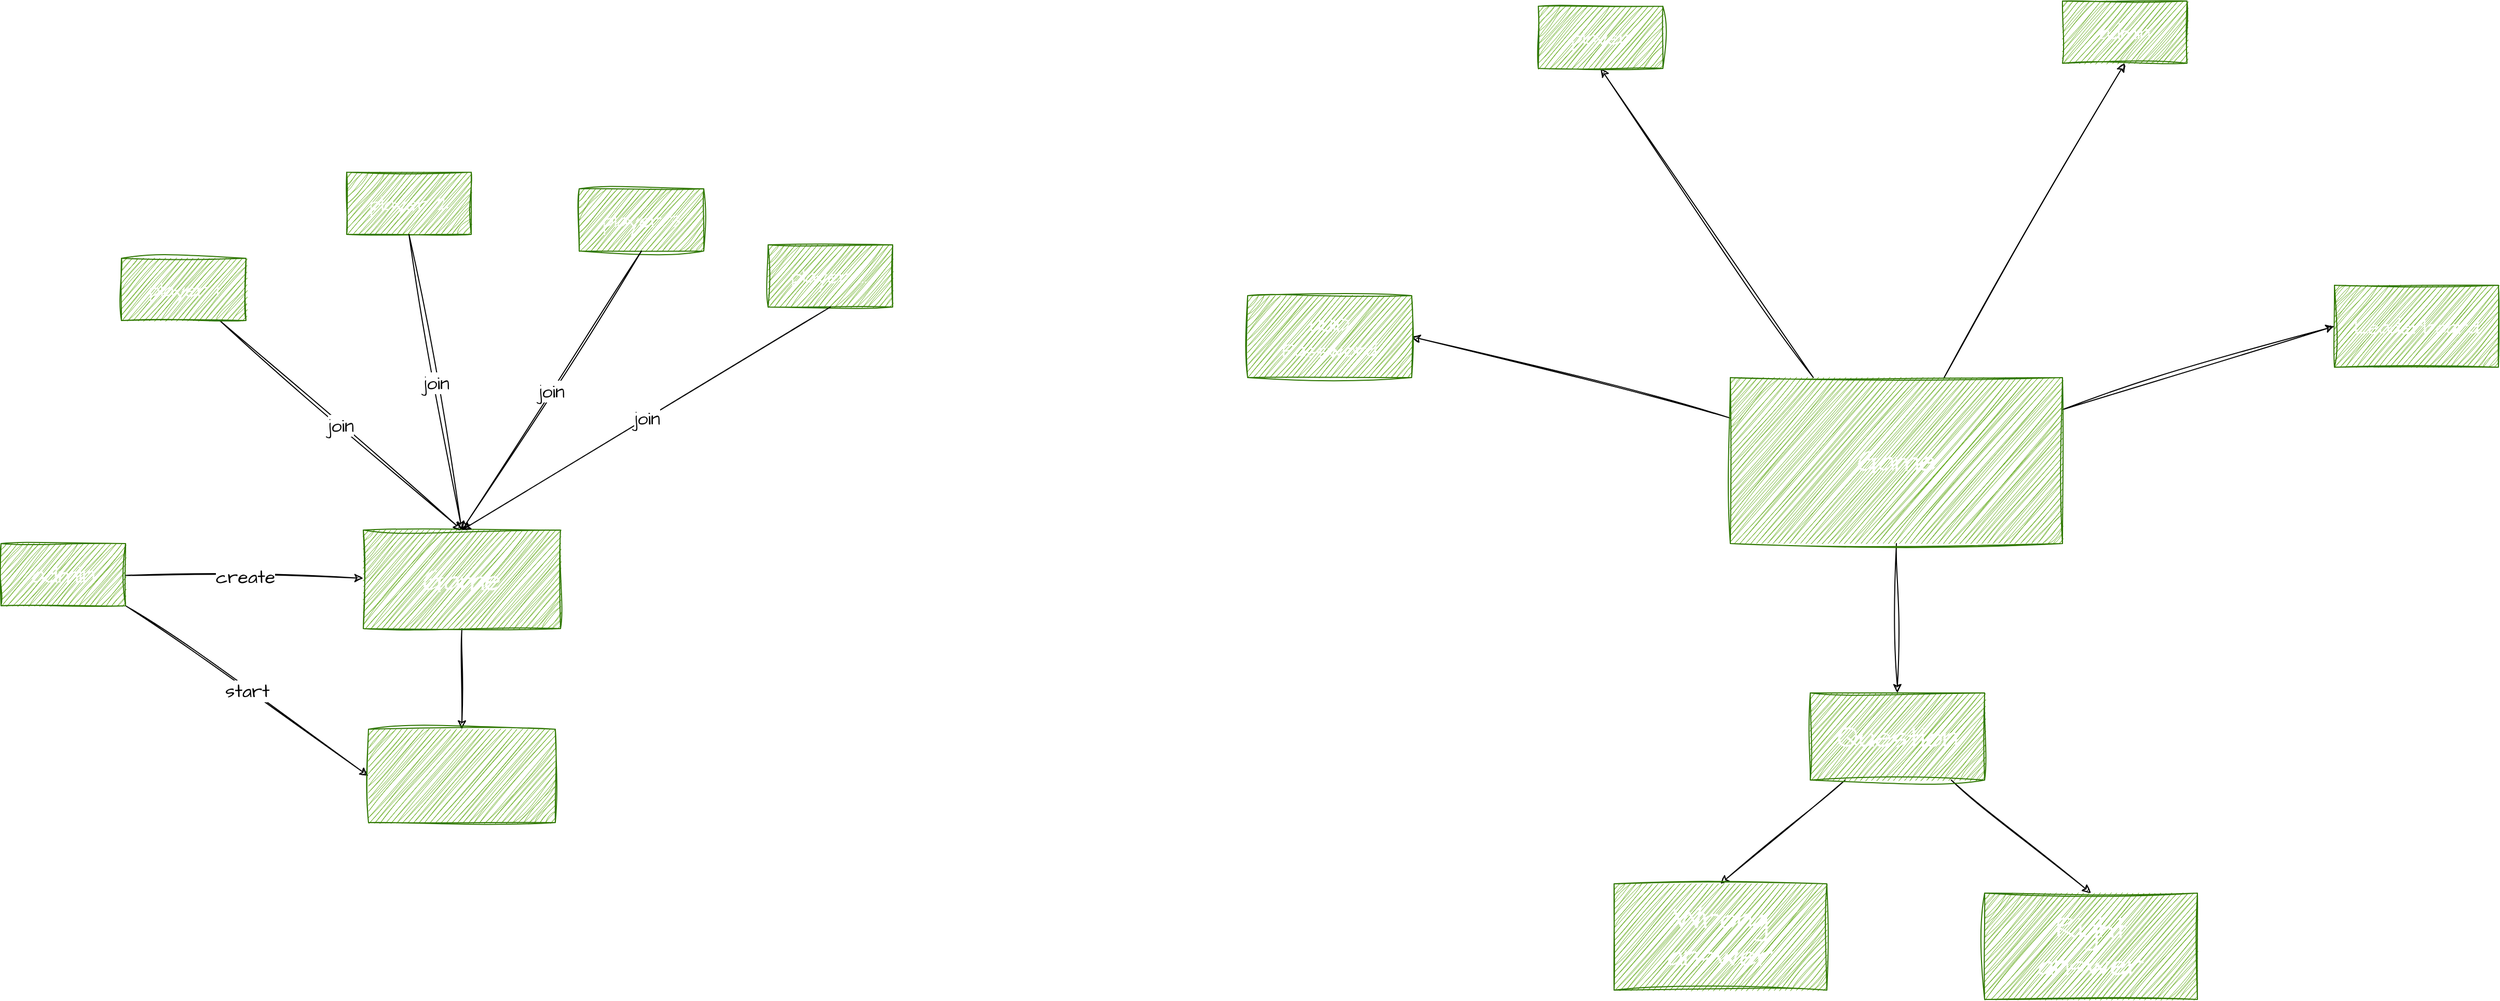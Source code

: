 <mxfile>
    <diagram id="WV9-DlMClOU_scSn3GBf" name="Page-1">
        <mxGraphModel dx="782" dy="1227" grid="0" gridSize="10" guides="1" tooltips="1" connect="1" arrows="1" fold="1" page="0" pageScale="1" pageWidth="850" pageHeight="1100" math="0" shadow="0">
            <root>
                <mxCell id="0"/>
                <mxCell id="1" parent="0"/>
                <mxCell id="11" value="join" style="edgeStyle=none;sketch=1;hachureGap=4;jiggle=2;curveFitting=1;html=1;entryX=0.5;entryY=0;entryDx=0;entryDy=0;fontFamily=Architects Daughter;fontSource=https%3A%2F%2Ffonts.googleapis.com%2Fcss%3Ffamily%3DArchitects%2BDaughter;fontSize=18;" parent="1" source="2" target="6" edge="1">
                    <mxGeometry relative="1" as="geometry"/>
                </mxCell>
                <mxCell id="2" value="player 1" style="rounded=0;whiteSpace=wrap;html=1;sketch=1;hachureGap=4;jiggle=2;curveFitting=1;fontFamily=Architects Daughter;fontSource=https%3A%2F%2Ffonts.googleapis.com%2Fcss%3Ffamily%3DArchitects%2BDaughter;fontSize=20;fillColor=#60a917;fontColor=#ffffff;strokeColor=#2D7600;" parent="1" vertex="1">
                    <mxGeometry x="169" y="75" width="120" height="60" as="geometry"/>
                </mxCell>
                <mxCell id="7" value="create" style="edgeStyle=none;sketch=1;hachureGap=4;jiggle=2;curveFitting=1;html=1;fontFamily=Architects Daughter;fontSource=https%3A%2F%2Ffonts.googleapis.com%2Fcss%3Ffamily%3DArchitects%2BDaughter;fontSize=18;" parent="1" source="5" target="6" edge="1">
                    <mxGeometry x="0.004" relative="1" as="geometry">
                        <mxPoint as="offset"/>
                    </mxGeometry>
                </mxCell>
                <mxCell id="20" value="start" style="edgeStyle=none;sketch=1;hachureGap=4;jiggle=2;curveFitting=1;html=1;exitX=1;exitY=1;exitDx=0;exitDy=0;entryX=0;entryY=0.5;entryDx=0;entryDy=0;fontFamily=Architects Daughter;fontSource=https%3A%2F%2Ffonts.googleapis.com%2Fcss%3Ffamily%3DArchitects%2BDaughter;fontSize=18;" parent="1" source="5" target="18" edge="1">
                    <mxGeometry relative="1" as="geometry"/>
                </mxCell>
                <mxCell id="5" value="admin" style="rounded=0;whiteSpace=wrap;html=1;sketch=1;hachureGap=4;jiggle=2;curveFitting=1;fontFamily=Architects Daughter;fontSource=https%3A%2F%2Ffonts.googleapis.com%2Fcss%3Ffamily%3DArchitects%2BDaughter;fontSize=25;fillColor=#60a917;fontColor=#ffffff;strokeColor=#2D7600;" parent="1" vertex="1">
                    <mxGeometry x="53" y="350" width="120" height="60" as="geometry"/>
                </mxCell>
                <mxCell id="19" value="" style="edgeStyle=none;sketch=1;hachureGap=4;jiggle=2;curveFitting=1;html=1;fontFamily=Architects Daughter;fontSource=https%3A%2F%2Ffonts.googleapis.com%2Fcss%3Ffamily%3DArchitects%2BDaughter;fontSize=18;" parent="1" source="6" target="18" edge="1">
                    <mxGeometry relative="1" as="geometry"/>
                </mxCell>
                <mxCell id="6" value="Game" style="rounded=0;whiteSpace=wrap;html=1;sketch=1;hachureGap=4;jiggle=2;curveFitting=1;fontFamily=Architects Daughter;fontSource=https%3A%2F%2Ffonts.googleapis.com%2Fcss%3Ffamily%3DArchitects%2BDaughter;fontSize=30;fillColor=#60a917;fontColor=#ffffff;strokeColor=#2D7600;" parent="1" vertex="1">
                    <mxGeometry x="402" y="337" width="190" height="95" as="geometry"/>
                </mxCell>
                <mxCell id="8" value="player 2" style="rounded=0;whiteSpace=wrap;html=1;sketch=1;hachureGap=4;jiggle=2;curveFitting=1;fontFamily=Architects Daughter;fontSource=https%3A%2F%2Ffonts.googleapis.com%2Fcss%3Ffamily%3DArchitects%2BDaughter;fontSize=20;fillColor=#60a917;fontColor=#ffffff;strokeColor=#2D7600;" parent="1" vertex="1">
                    <mxGeometry x="386" y="-8" width="120" height="60" as="geometry"/>
                </mxCell>
                <mxCell id="9" value="player 3" style="rounded=0;whiteSpace=wrap;html=1;sketch=1;hachureGap=4;jiggle=2;curveFitting=1;fontFamily=Architects Daughter;fontSource=https%3A%2F%2Ffonts.googleapis.com%2Fcss%3Ffamily%3DArchitects%2BDaughter;fontSize=20;fillColor=#60a917;fontColor=#ffffff;strokeColor=#2D7600;" parent="1" vertex="1">
                    <mxGeometry x="610" y="8" width="120" height="60" as="geometry"/>
                </mxCell>
                <mxCell id="10" value="player ...." style="rounded=0;whiteSpace=wrap;html=1;sketch=1;hachureGap=4;jiggle=2;curveFitting=1;fontFamily=Architects Daughter;fontSource=https%3A%2F%2Ffonts.googleapis.com%2Fcss%3Ffamily%3DArchitects%2BDaughter;fontSize=20;fillColor=#60a917;fontColor=#ffffff;strokeColor=#2D7600;" parent="1" vertex="1">
                    <mxGeometry x="792" y="62" width="120" height="60" as="geometry"/>
                </mxCell>
                <mxCell id="15" value="join" style="edgeStyle=none;sketch=1;hachureGap=4;jiggle=2;curveFitting=1;html=1;entryX=0.5;entryY=0;entryDx=0;entryDy=0;fontFamily=Architects Daughter;fontSource=https%3A%2F%2Ffonts.googleapis.com%2Fcss%3Ffamily%3DArchitects%2BDaughter;fontSize=18;exitX=0.5;exitY=1;exitDx=0;exitDy=0;" parent="1" source="8" target="6" edge="1">
                    <mxGeometry relative="1" as="geometry">
                        <mxPoint x="280.038" y="168" as="sourcePoint"/>
                        <mxPoint x="507" y="347" as="targetPoint"/>
                    </mxGeometry>
                </mxCell>
                <mxCell id="16" value="join" style="edgeStyle=none;sketch=1;hachureGap=4;jiggle=2;curveFitting=1;html=1;entryX=0.5;entryY=0;entryDx=0;entryDy=0;fontFamily=Architects Daughter;fontSource=https%3A%2F%2Ffonts.googleapis.com%2Fcss%3Ffamily%3DArchitects%2BDaughter;fontSize=18;exitX=0.5;exitY=1;exitDx=0;exitDy=0;" parent="1" source="9" target="6" edge="1">
                    <mxGeometry relative="1" as="geometry">
                        <mxPoint x="436" y="118" as="sourcePoint"/>
                        <mxPoint x="507" y="347" as="targetPoint"/>
                    </mxGeometry>
                </mxCell>
                <mxCell id="17" value="join" style="edgeStyle=none;sketch=1;hachureGap=4;jiggle=2;curveFitting=1;html=1;entryX=0.5;entryY=0;entryDx=0;entryDy=0;fontFamily=Architects Daughter;fontSource=https%3A%2F%2Ffonts.googleapis.com%2Fcss%3Ffamily%3DArchitects%2BDaughter;fontSize=18;exitX=0.5;exitY=1;exitDx=0;exitDy=0;" parent="1" source="10" target="6" edge="1">
                    <mxGeometry relative="1" as="geometry">
                        <mxPoint x="645" y="139" as="sourcePoint"/>
                        <mxPoint x="507" y="347" as="targetPoint"/>
                    </mxGeometry>
                </mxCell>
                <mxCell id="18" value="" style="whiteSpace=wrap;html=1;fontSize=30;fontFamily=Architects Daughter;fillColor=#60a917;strokeColor=#2D7600;fontColor=#ffffff;rounded=0;sketch=1;hachureGap=4;jiggle=2;curveFitting=1;fontSource=https%3A%2F%2Ffonts.googleapis.com%2Fcss%3Ffamily%3DArchitects%2BDaughter;" parent="1" vertex="1">
                    <mxGeometry x="407" y="529" width="180" height="90" as="geometry"/>
                </mxCell>
                <mxCell id="37" style="edgeStyle=none;sketch=1;hachureGap=4;jiggle=2;curveFitting=1;html=1;exitX=0.5;exitY=1;exitDx=0;exitDy=0;entryX=0.5;entryY=0;entryDx=0;entryDy=0;fontFamily=Architects Daughter;fontSource=https%3A%2F%2Ffonts.googleapis.com%2Fcss%3Ffamily%3DArchitects%2BDaughter;fontSize=16;" parent="1" source="21" target="22" edge="1">
                    <mxGeometry relative="1" as="geometry"/>
                </mxCell>
                <mxCell id="39" style="edgeStyle=none;sketch=1;hachureGap=4;jiggle=2;curveFitting=1;html=1;exitX=0.25;exitY=0;exitDx=0;exitDy=0;entryX=0.5;entryY=1;entryDx=0;entryDy=0;fontFamily=Architects Daughter;fontSource=https%3A%2F%2Ffonts.googleapis.com%2Fcss%3Ffamily%3DArchitects%2BDaughter;fontSize=16;" parent="1" source="21" target="38" edge="1">
                    <mxGeometry relative="1" as="geometry"/>
                </mxCell>
                <mxCell id="41" style="edgeStyle=none;sketch=1;hachureGap=4;jiggle=2;curveFitting=1;html=1;entryX=0.5;entryY=1;entryDx=0;entryDy=0;fontFamily=Architects Daughter;fontSource=https%3A%2F%2Ffonts.googleapis.com%2Fcss%3Ffamily%3DArchitects%2BDaughter;fontSize=16;" parent="1" source="21" target="40" edge="1">
                    <mxGeometry relative="1" as="geometry"/>
                </mxCell>
                <mxCell id="43" style="edgeStyle=none;sketch=1;hachureGap=4;jiggle=2;curveFitting=1;html=1;entryX=0;entryY=0.5;entryDx=0;entryDy=0;fontFamily=Architects Daughter;fontSource=https%3A%2F%2Ffonts.googleapis.com%2Fcss%3Ffamily%3DArchitects%2BDaughter;fontSize=16;" parent="1" source="21" target="42" edge="1">
                    <mxGeometry relative="1" as="geometry"/>
                </mxCell>
                <mxCell id="45" style="edgeStyle=none;sketch=1;hachureGap=4;jiggle=2;curveFitting=1;html=1;entryX=1;entryY=0.5;entryDx=0;entryDy=0;fontFamily=Architects Daughter;fontSource=https%3A%2F%2Ffonts.googleapis.com%2Fcss%3Ffamily%3DArchitects%2BDaughter;fontSize=16;" parent="1" source="21" target="44" edge="1">
                    <mxGeometry relative="1" as="geometry"/>
                </mxCell>
                <mxCell id="21" value="Game" style="rounded=0;whiteSpace=wrap;html=1;sketch=1;hachureGap=4;jiggle=2;curveFitting=1;fontFamily=Architects Daughter;fontSource=https%3A%2F%2Ffonts.googleapis.com%2Fcss%3Ffamily%3DArchitects%2BDaughter;fontSize=30;fillColor=#60a917;fontColor=#ffffff;strokeColor=#2D7600;" parent="1" vertex="1">
                    <mxGeometry x="1719" y="190" width="320" height="160" as="geometry"/>
                </mxCell>
                <mxCell id="25" style="edgeStyle=none;sketch=1;hachureGap=4;jiggle=2;curveFitting=1;html=1;entryX=0.5;entryY=0;entryDx=0;entryDy=0;fontFamily=Architects Daughter;fontSource=https%3A%2F%2Ffonts.googleapis.com%2Fcss%3Ffamily%3DArchitects%2BDaughter;fontSize=16;" parent="1" source="22" target="23" edge="1">
                    <mxGeometry relative="1" as="geometry"/>
                </mxCell>
                <mxCell id="26" style="edgeStyle=none;sketch=1;hachureGap=4;jiggle=2;curveFitting=1;html=1;entryX=0.5;entryY=0;entryDx=0;entryDy=0;fontFamily=Architects Daughter;fontSource=https%3A%2F%2Ffonts.googleapis.com%2Fcss%3Ffamily%3DArchitects%2BDaughter;fontSize=16;" parent="1" source="22" target="24" edge="1">
                    <mxGeometry relative="1" as="geometry"/>
                </mxCell>
                <mxCell id="22" value="Question" style="rounded=0;whiteSpace=wrap;html=1;sketch=1;hachureGap=4;jiggle=2;curveFitting=1;fontFamily=Architects Daughter;fontSource=https%3A%2F%2Ffonts.googleapis.com%2Fcss%3Ffamily%3DArchitects%2BDaughter;fontSize=30;fillColor=#60a917;fontColor=#ffffff;strokeColor=#2D7600;" parent="1" vertex="1">
                    <mxGeometry x="1796" y="494" width="168" height="84" as="geometry"/>
                </mxCell>
                <mxCell id="23" value="Wrong&lt;br&gt;answer" style="rounded=0;whiteSpace=wrap;html=1;sketch=1;hachureGap=4;jiggle=2;curveFitting=1;fontFamily=Architects Daughter;fontSource=https%3A%2F%2Ffonts.googleapis.com%2Fcss%3Ffamily%3DArchitects%2BDaughter;fontSize=30;fillColor=#60a917;fontColor=#ffffff;strokeColor=#2D7600;" parent="1" vertex="1">
                    <mxGeometry x="1607" y="678" width="205" height="102.5" as="geometry"/>
                </mxCell>
                <mxCell id="24" value="Right&lt;br&gt;answer" style="rounded=0;whiteSpace=wrap;html=1;sketch=1;hachureGap=4;jiggle=2;curveFitting=1;fontFamily=Architects Daughter;fontSource=https%3A%2F%2Ffonts.googleapis.com%2Fcss%3Ffamily%3DArchitects%2BDaughter;fontSize=30;fillColor=#60a917;fontColor=#ffffff;strokeColor=#2D7600;" parent="1" vertex="1">
                    <mxGeometry x="1964" y="687" width="205" height="102.5" as="geometry"/>
                </mxCell>
                <mxCell id="38" value="player" style="rounded=0;whiteSpace=wrap;html=1;sketch=1;hachureGap=4;jiggle=2;curveFitting=1;fontFamily=Architects Daughter;fontSource=https%3A%2F%2Ffonts.googleapis.com%2Fcss%3Ffamily%3DArchitects%2BDaughter;fontSize=20;fillColor=#60a917;fontColor=#ffffff;strokeColor=#2D7600;" parent="1" vertex="1">
                    <mxGeometry x="1534" y="-168" width="120" height="60" as="geometry"/>
                </mxCell>
                <mxCell id="40" value="admin" style="rounded=0;whiteSpace=wrap;html=1;sketch=1;hachureGap=4;jiggle=2;curveFitting=1;fontFamily=Architects Daughter;fontSource=https%3A%2F%2Ffonts.googleapis.com%2Fcss%3Ffamily%3DArchitects%2BDaughter;fontSize=20;fillColor=#60a917;fontColor=#ffffff;strokeColor=#2D7600;" parent="1" vertex="1">
                    <mxGeometry x="2039" y="-173" width="120" height="60" as="geometry"/>
                </mxCell>
                <mxCell id="42" value="Leaderboard" style="rounded=0;whiteSpace=wrap;html=1;sketch=1;hachureGap=4;jiggle=2;curveFitting=1;fontFamily=Architects Daughter;fontSource=https%3A%2F%2Ffonts.googleapis.com%2Fcss%3Ffamily%3DArchitects%2BDaughter;fontSize=20;fillColor=#60a917;fontColor=#ffffff;strokeColor=#2D7600;" parent="1" vertex="1">
                    <mxGeometry x="2301" y="101" width="158" height="79" as="geometry"/>
                </mxCell>
                <mxCell id="44" value="UUID&lt;br&gt;Password" style="rounded=0;whiteSpace=wrap;html=1;sketch=1;hachureGap=4;jiggle=2;curveFitting=1;fontFamily=Architects Daughter;fontSource=https%3A%2F%2Ffonts.googleapis.com%2Fcss%3Ffamily%3DArchitects%2BDaughter;fontSize=20;fillColor=#60a917;fontColor=#ffffff;strokeColor=#2D7600;" parent="1" vertex="1">
                    <mxGeometry x="1254" y="111" width="158" height="79" as="geometry"/>
                </mxCell>
            </root>
        </mxGraphModel>
    </diagram>
    <diagram name="admin create game" id="HxEksEVpJiix0yg__rPa">
        <mxGraphModel dx="1480" dy="-629" grid="0" gridSize="10" guides="1" tooltips="1" connect="1" arrows="1" fold="1" page="0" pageScale="1" pageWidth="850" pageHeight="1100" math="0" shadow="0">
            <root>
                <mxCell id="bjjKSNDBvwkbpFn_qRRW-0"/>
                <mxCell id="bjjKSNDBvwkbpFn_qRRW-1" parent="bjjKSNDBvwkbpFn_qRRW-0"/>
                <mxCell id="_TYJEXbSiRhf03ezl0Nr-1" style="edgeStyle=none;hachureGap=4;html=1;entryX=0;entryY=0.25;entryDx=0;entryDy=0;fontFamily=Architects Daughter;fontSource=https%3A%2F%2Ffonts.googleapis.com%2Fcss%3Ffamily%3DArchitects%2BDaughter;fontSize=16;exitX=1;exitY=0.25;exitDx=0;exitDy=0;" edge="1" parent="bjjKSNDBvwkbpFn_qRRW-1" source="bjjKSNDBvwkbpFn_qRRW-28" target="_TYJEXbSiRhf03ezl0Nr-0">
                    <mxGeometry relative="1" as="geometry">
                        <mxPoint x="786" y="1707" as="sourcePoint"/>
                    </mxGeometry>
                </mxCell>
                <mxCell id="bjjKSNDBvwkbpFn_qRRW-28" value="Admin" style="rounded=0;whiteSpace=wrap;html=1;sketch=1;hachureGap=4;jiggle=2;curveFitting=1;fontFamily=Architects Daughter;fontSource=https%3A%2F%2Ffonts.googleapis.com%2Fcss%3Ffamily%3DArchitects%2BDaughter;fontSize=20;fillColor=#60a917;fontColor=#ffffff;strokeColor=#2D7600;" vertex="1" parent="bjjKSNDBvwkbpFn_qRRW-1">
                    <mxGeometry x="638" y="1660" width="120" height="180" as="geometry"/>
                </mxCell>
                <mxCell id="_TYJEXbSiRhf03ezl0Nr-3" value="create" style="edgeStyle=none;sketch=0;hachureGap=4;jiggle=2;curveFitting=1;html=1;fontFamily=Architects Daughter;fontSource=https%3A%2F%2Ffonts.googleapis.com%2Fcss%3Ffamily%3DArchitects%2BDaughter;fontSize=16;exitX=1;exitY=0.5;exitDx=0;exitDy=0;entryX=0;entryY=0.5;entryDx=0;entryDy=0;" edge="1" parent="bjjKSNDBvwkbpFn_qRRW-1" source="_TYJEXbSiRhf03ezl0Nr-0" target="_TYJEXbSiRhf03ezl0Nr-2">
                    <mxGeometry relative="1" as="geometry"/>
                </mxCell>
                <mxCell id="_TYJEXbSiRhf03ezl0Nr-5" value="game uuid" style="edgeStyle=none;sketch=0;hachureGap=4;jiggle=2;curveFitting=1;html=1;entryX=1;entryY=0.75;entryDx=0;entryDy=0;fontFamily=Architects Daughter;fontSource=https%3A%2F%2Ffonts.googleapis.com%2Fcss%3Ffamily%3DArchitects%2BDaughter;fontSize=16;exitX=0;exitY=0.75;exitDx=0;exitDy=0;" edge="1" parent="bjjKSNDBvwkbpFn_qRRW-1" source="_TYJEXbSiRhf03ezl0Nr-0" target="bjjKSNDBvwkbpFn_qRRW-28">
                    <mxGeometry relative="1" as="geometry"/>
                </mxCell>
                <mxCell id="_TYJEXbSiRhf03ezl0Nr-0" value="Create game" style="rounded=0;whiteSpace=wrap;html=1;sketch=1;hachureGap=4;jiggle=2;curveFitting=1;fontFamily=Architects Daughter;fontSource=https%3A%2F%2Ffonts.googleapis.com%2Fcss%3Ffamily%3DArchitects%2BDaughter;fontSize=20;fillColor=#6a00ff;fontColor=#ffffff;strokeColor=#3700CC;" vertex="1" parent="bjjKSNDBvwkbpFn_qRRW-1">
                    <mxGeometry x="996" y="1660" width="120" height="180" as="geometry"/>
                </mxCell>
                <mxCell id="YaCYBpDEjW4UEGKVMui5-1" value="persist" style="edgeStyle=none;sketch=0;hachureGap=4;jiggle=2;curveFitting=1;html=1;entryX=0;entryY=0.5;entryDx=0;entryDy=0;fontFamily=Architects Daughter;fontSource=https%3A%2F%2Ffonts.googleapis.com%2Fcss%3Ffamily%3DArchitects%2BDaughter;fontSize=16;" edge="1" parent="bjjKSNDBvwkbpFn_qRRW-1" source="_TYJEXbSiRhf03ezl0Nr-2" target="YaCYBpDEjW4UEGKVMui5-0">
                    <mxGeometry relative="1" as="geometry"/>
                </mxCell>
                <mxCell id="_TYJEXbSiRhf03ezl0Nr-2" value="Game" style="rounded=0;whiteSpace=wrap;html=1;sketch=1;hachureGap=4;jiggle=2;curveFitting=1;fontFamily=Architects Daughter;fontSource=https%3A%2F%2Ffonts.googleapis.com%2Fcss%3Ffamily%3DArchitects%2BDaughter;fontSize=20;fillColor=#60a917;fontColor=#ffffff;strokeColor=#2D7600;" vertex="1" parent="bjjKSNDBvwkbpFn_qRRW-1">
                    <mxGeometry x="1271" y="1687" width="224.92" height="126" as="geometry"/>
                </mxCell>
                <mxCell id="YaCYBpDEjW4UEGKVMui5-0" value="redis" style="rounded=0;whiteSpace=wrap;html=1;sketch=1;hachureGap=4;jiggle=2;curveFitting=1;fontFamily=Architects Daughter;fontSource=https%3A%2F%2Ffonts.googleapis.com%2Fcss%3Ffamily%3DArchitects%2BDaughter;fontSize=20;fillColor=#d80073;fontColor=#ffffff;strokeColor=#A50040;" vertex="1" parent="bjjKSNDBvwkbpFn_qRRW-1">
                    <mxGeometry x="1664" y="1623" width="224.92" height="250" as="geometry"/>
                </mxCell>
            </root>
        </mxGraphModel>
    </diagram>
    <diagram name="player join a game" id="NnVt-DU7nLIgNoRTWeHe">
        <mxGraphModel dx="1480" dy="-629" grid="0" gridSize="10" guides="1" tooltips="1" connect="1" arrows="1" fold="1" page="0" pageScale="1" pageWidth="850" pageHeight="1100" math="0" shadow="0">
            <root>
                <mxCell id="OJxCaxTZH-U1AzOakfWr-0"/>
                <mxCell id="OJxCaxTZH-U1AzOakfWr-1" parent="OJxCaxTZH-U1AzOakfWr-0"/>
                <mxCell id="OJxCaxTZH-U1AzOakfWr-13" value="game uuid + pwd" style="edgeStyle=none;hachureGap=4;html=1;entryX=0;entryY=0.25;entryDx=0;entryDy=0;fontFamily=Architects Daughter;fontSource=https%3A%2F%2Ffonts.googleapis.com%2Fcss%3Ffamily%3DArchitects%2BDaughter;fontSize=16;exitX=1;exitY=0.25;exitDx=0;exitDy=0;" edge="1" parent="OJxCaxTZH-U1AzOakfWr-1" source="OJxCaxTZH-U1AzOakfWr-14" target="OJxCaxTZH-U1AzOakfWr-19">
                    <mxGeometry relative="1" as="geometry">
                        <mxPoint x="786" y="1707" as="sourcePoint"/>
                    </mxGeometry>
                </mxCell>
                <mxCell id="OJxCaxTZH-U1AzOakfWr-14" value="player" style="rounded=0;whiteSpace=wrap;html=1;sketch=1;hachureGap=4;jiggle=2;curveFitting=1;fontFamily=Architects Daughter;fontSource=https%3A%2F%2Ffonts.googleapis.com%2Fcss%3Ffamily%3DArchitects%2BDaughter;fontSize=20;fillColor=#60a917;fontColor=#ffffff;strokeColor=#2D7600;" vertex="1" parent="OJxCaxTZH-U1AzOakfWr-1">
                    <mxGeometry x="638" y="1660" width="120" height="180" as="geometry"/>
                </mxCell>
                <mxCell id="wXP0QT33opESkKquUCkW-1" value="" style="edgeStyle=none;sketch=0;hachureGap=4;jiggle=2;curveFitting=1;html=1;fontFamily=Architects Daughter;fontSource=https%3A%2F%2Ffonts.googleapis.com%2Fcss%3Ffamily%3DArchitects%2BDaughter;fontSize=16;" edge="1" parent="OJxCaxTZH-U1AzOakfWr-1" source="OJxCaxTZH-U1AzOakfWr-19" target="wXP0QT33opESkKquUCkW-0">
                    <mxGeometry relative="1" as="geometry"/>
                </mxCell>
                <mxCell id="OJxCaxTZH-U1AzOakfWr-19" value="Join game" style="rounded=0;whiteSpace=wrap;html=1;sketch=1;hachureGap=4;jiggle=2;curveFitting=1;fontFamily=Architects Daughter;fontSource=https%3A%2F%2Ffonts.googleapis.com%2Fcss%3Ffamily%3DArchitects%2BDaughter;fontSize=20;fillColor=#6a00ff;fontColor=#ffffff;strokeColor=#3700CC;" vertex="1" parent="OJxCaxTZH-U1AzOakfWr-1">
                    <mxGeometry x="996" y="1660" width="120" height="180" as="geometry"/>
                </mxCell>
                <mxCell id="OJxCaxTZH-U1AzOakfWr-20" value="Game" style="rounded=0;whiteSpace=wrap;html=1;sketch=1;hachureGap=4;jiggle=2;curveFitting=1;fontFamily=Architects Daughter;fontSource=https%3A%2F%2Ffonts.googleapis.com%2Fcss%3Ffamily%3DArchitects%2BDaughter;fontSize=20;fillColor=#60a917;fontColor=#ffffff;strokeColor=#2D7600;" vertex="1" parent="OJxCaxTZH-U1AzOakfWr-1">
                    <mxGeometry x="1517" y="1647" width="321.32" height="180" as="geometry"/>
                </mxCell>
                <mxCell id="wXP0QT33opESkKquUCkW-3" value="pass" style="edgeStyle=none;sketch=0;hachureGap=4;jiggle=2;curveFitting=1;html=1;fontFamily=Architects Daughter;fontSource=https%3A%2F%2Ffonts.googleapis.com%2Fcss%3Ffamily%3DArchitects%2BDaughter;fontSize=16;fillColor=#60a917;strokeColor=#2D7600;" edge="1" parent="OJxCaxTZH-U1AzOakfWr-1" source="wXP0QT33opESkKquUCkW-0" target="wXP0QT33opESkKquUCkW-2">
                    <mxGeometry relative="1" as="geometry"/>
                </mxCell>
                <mxCell id="wXP0QT33opESkKquUCkW-0" value="Check existed" style="rounded=0;whiteSpace=wrap;html=1;sketch=1;hachureGap=4;jiggle=2;curveFitting=1;fontFamily=Architects Daughter;fontSource=https%3A%2F%2Ffonts.googleapis.com%2Fcss%3Ffamily%3DArchitects%2BDaughter;fontSize=20;fillColor=#6a00ff;fontColor=#ffffff;strokeColor=#3700CC;" vertex="1" parent="OJxCaxTZH-U1AzOakfWr-1">
                    <mxGeometry x="961.5" y="1957" width="189" height="72" as="geometry"/>
                </mxCell>
                <mxCell id="wXP0QT33opESkKquUCkW-5" value="pass" style="edgeStyle=none;sketch=0;hachureGap=4;jiggle=2;curveFitting=1;html=1;fontFamily=Architects Daughter;fontSource=https%3A%2F%2Ffonts.googleapis.com%2Fcss%3Ffamily%3DArchitects%2BDaughter;fontSize=16;fillColor=#60a917;strokeColor=#2D7600;" edge="1" parent="OJxCaxTZH-U1AzOakfWr-1" source="wXP0QT33opESkKquUCkW-2" target="wXP0QT33opESkKquUCkW-4">
                    <mxGeometry relative="1" as="geometry"/>
                </mxCell>
                <mxCell id="wXP0QT33opESkKquUCkW-2" value="Check game state" style="rounded=0;whiteSpace=wrap;html=1;sketch=1;hachureGap=4;jiggle=2;curveFitting=1;fontFamily=Architects Daughter;fontSource=https%3A%2F%2Ffonts.googleapis.com%2Fcss%3Ffamily%3DArchitects%2BDaughter;fontSize=20;fillColor=#6a00ff;fontColor=#ffffff;strokeColor=#3700CC;" vertex="1" parent="OJxCaxTZH-U1AzOakfWr-1">
                    <mxGeometry x="955" y="2178" width="202" height="82" as="geometry"/>
                </mxCell>
                <mxCell id="wXP0QT33opESkKquUCkW-4" value="Add player to game" style="rounded=0;whiteSpace=wrap;html=1;sketch=1;hachureGap=4;jiggle=2;curveFitting=1;fontFamily=Architects Daughter;fontSource=https%3A%2F%2Ffonts.googleapis.com%2Fcss%3Ffamily%3DArchitects%2BDaughter;fontSize=20;fillColor=#6a00ff;fontColor=#ffffff;strokeColor=#3700CC;" vertex="1" parent="OJxCaxTZH-U1AzOakfWr-1">
                    <mxGeometry x="955" y="2371" width="202" height="82" as="geometry"/>
                </mxCell>
            </root>
        </mxGraphModel>
    </diagram>
</mxfile>